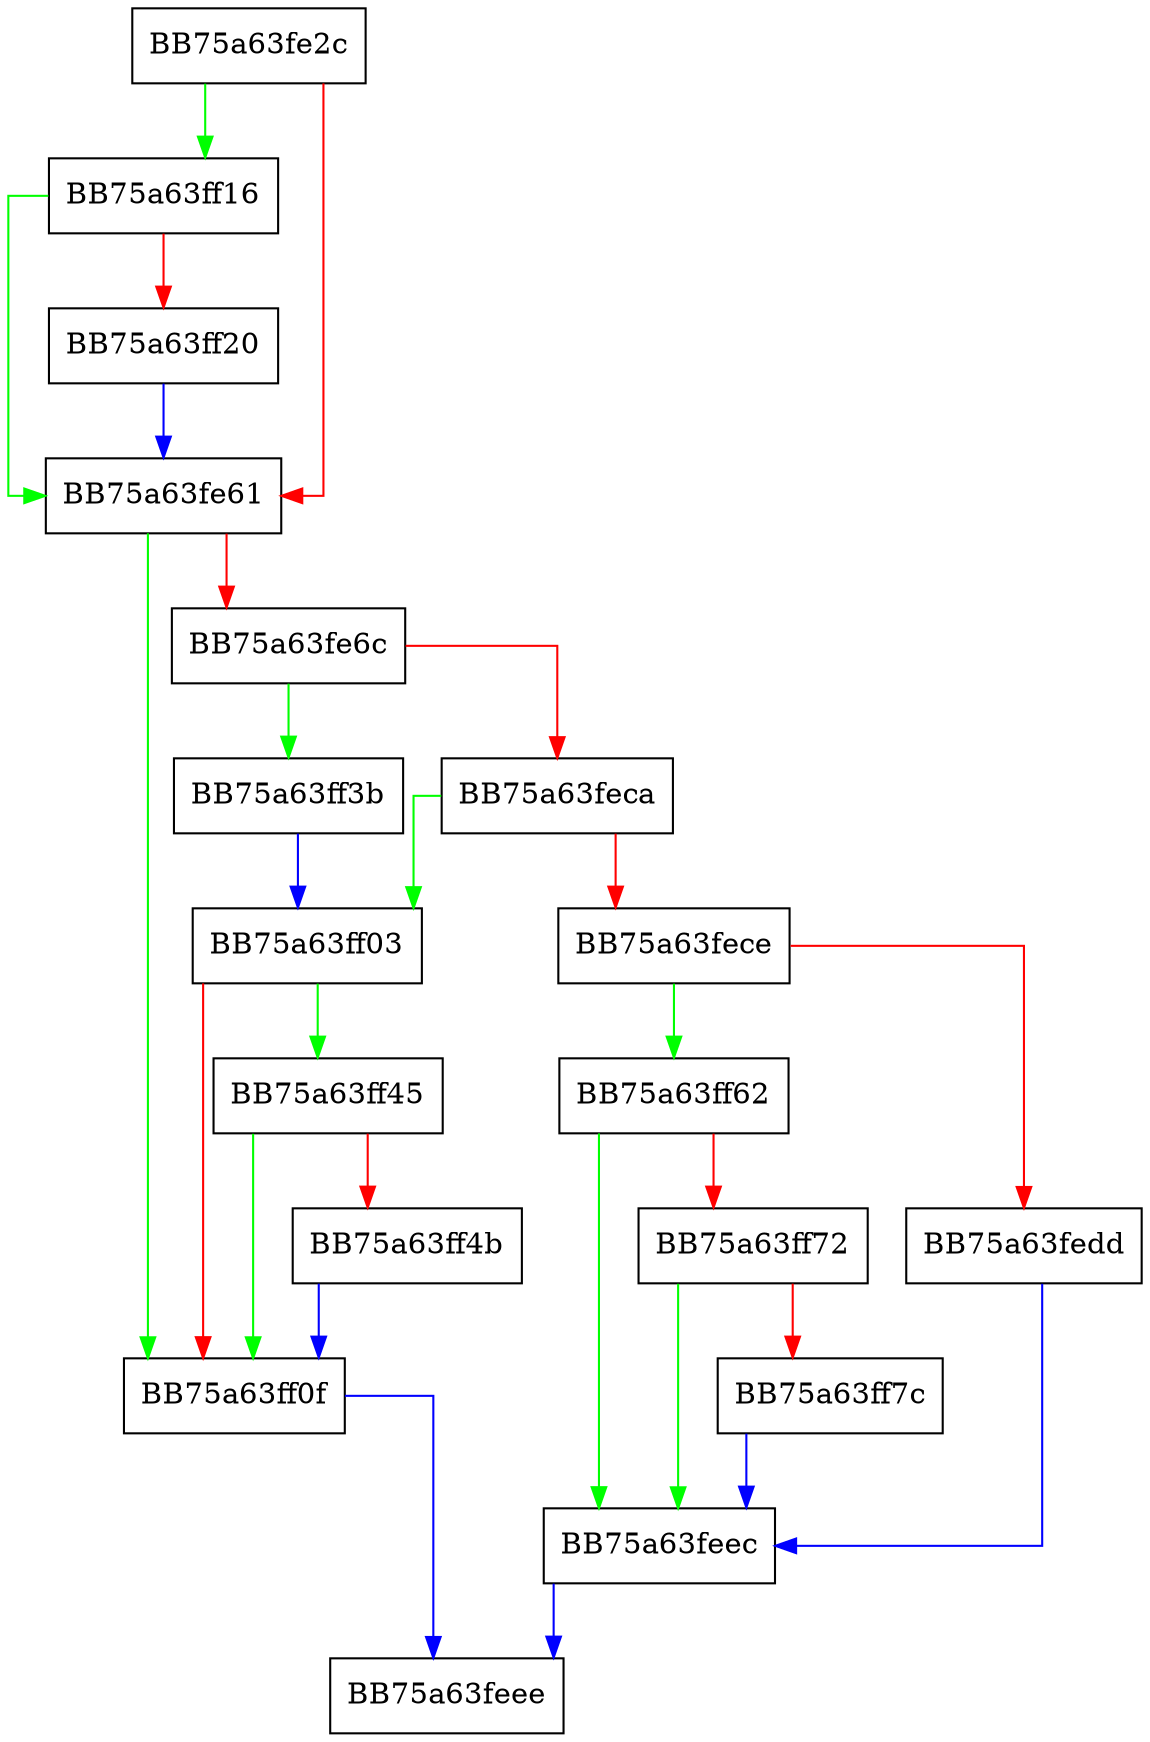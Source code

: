 digraph Read {
  node [shape="box"];
  graph [splines=ortho];
  BB75a63fe2c -> BB75a63ff16 [color="green"];
  BB75a63fe2c -> BB75a63fe61 [color="red"];
  BB75a63fe61 -> BB75a63ff0f [color="green"];
  BB75a63fe61 -> BB75a63fe6c [color="red"];
  BB75a63fe6c -> BB75a63ff3b [color="green"];
  BB75a63fe6c -> BB75a63feca [color="red"];
  BB75a63feca -> BB75a63ff03 [color="green"];
  BB75a63feca -> BB75a63fece [color="red"];
  BB75a63fece -> BB75a63ff62 [color="green"];
  BB75a63fece -> BB75a63fedd [color="red"];
  BB75a63fedd -> BB75a63feec [color="blue"];
  BB75a63feec -> BB75a63feee [color="blue"];
  BB75a63ff03 -> BB75a63ff45 [color="green"];
  BB75a63ff03 -> BB75a63ff0f [color="red"];
  BB75a63ff0f -> BB75a63feee [color="blue"];
  BB75a63ff16 -> BB75a63fe61 [color="green"];
  BB75a63ff16 -> BB75a63ff20 [color="red"];
  BB75a63ff20 -> BB75a63fe61 [color="blue"];
  BB75a63ff3b -> BB75a63ff03 [color="blue"];
  BB75a63ff45 -> BB75a63ff0f [color="green"];
  BB75a63ff45 -> BB75a63ff4b [color="red"];
  BB75a63ff4b -> BB75a63ff0f [color="blue"];
  BB75a63ff62 -> BB75a63feec [color="green"];
  BB75a63ff62 -> BB75a63ff72 [color="red"];
  BB75a63ff72 -> BB75a63feec [color="green"];
  BB75a63ff72 -> BB75a63ff7c [color="red"];
  BB75a63ff7c -> BB75a63feec [color="blue"];
}